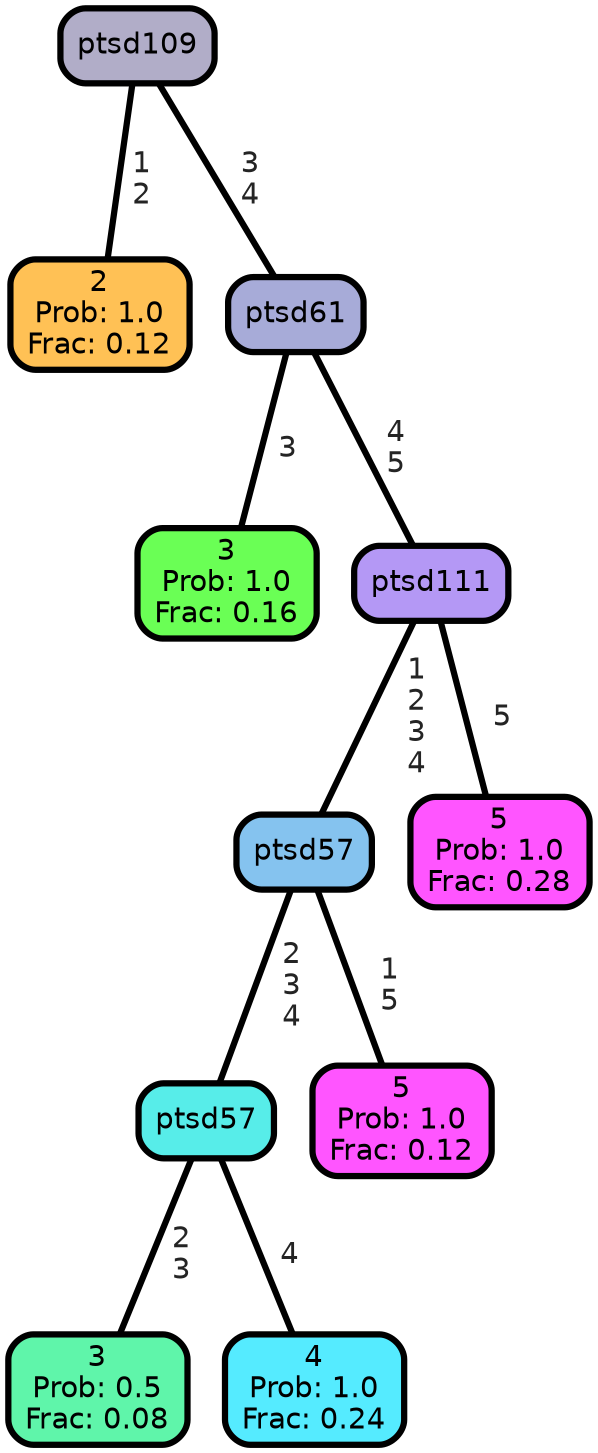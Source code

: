 graph Tree {
node [shape=box, style="filled, rounded",color="black",penwidth="3",fontcolor="black",                 fontname=helvetica] ;
graph [ranksep="0 equally", splines=straight,                 bgcolor=transparent, dpi=200] ;
edge [fontname=helvetica, fontweight=bold,fontcolor=grey14,color=black] ;
0 [label="2
Prob: 1.0
Frac: 0.12", fillcolor="#ffc155"] ;
1 [label="ptsd109", fillcolor="#b1adc8"] ;
2 [label="3
Prob: 1.0
Frac: 0.16", fillcolor="#6aff55"] ;
3 [label="ptsd61", fillcolor="#a7abd8"] ;
4 [label="3
Prob: 0.5
Frac: 0.08", fillcolor="#5ff5aa"] ;
5 [label="ptsd57", fillcolor="#57ede9"] ;
6 [label="4
Prob: 1.0
Frac: 0.24", fillcolor="#55ebff"] ;
7 [label="ptsd57", fillcolor="#85c3ef"] ;
8 [label="5
Prob: 1.0
Frac: 0.12", fillcolor="#ff55ff"] ;
9 [label="ptsd111", fillcolor="#b498f5"] ;
10 [label="5
Prob: 1.0
Frac: 0.28", fillcolor="#ff55ff"] ;
1 -- 0 [label=" 1\n 2",penwidth=3] ;
1 -- 3 [label=" 3\n 4",penwidth=3] ;
3 -- 2 [label=" 3",penwidth=3] ;
3 -- 9 [label=" 4\n 5",penwidth=3] ;
5 -- 4 [label=" 2\n 3",penwidth=3] ;
5 -- 6 [label=" 4",penwidth=3] ;
7 -- 5 [label=" 2\n 3\n 4",penwidth=3] ;
7 -- 8 [label=" 1\n 5",penwidth=3] ;
9 -- 7 [label=" 1\n 2\n 3\n 4",penwidth=3] ;
9 -- 10 [label=" 5",penwidth=3] ;
{rank = same;}}